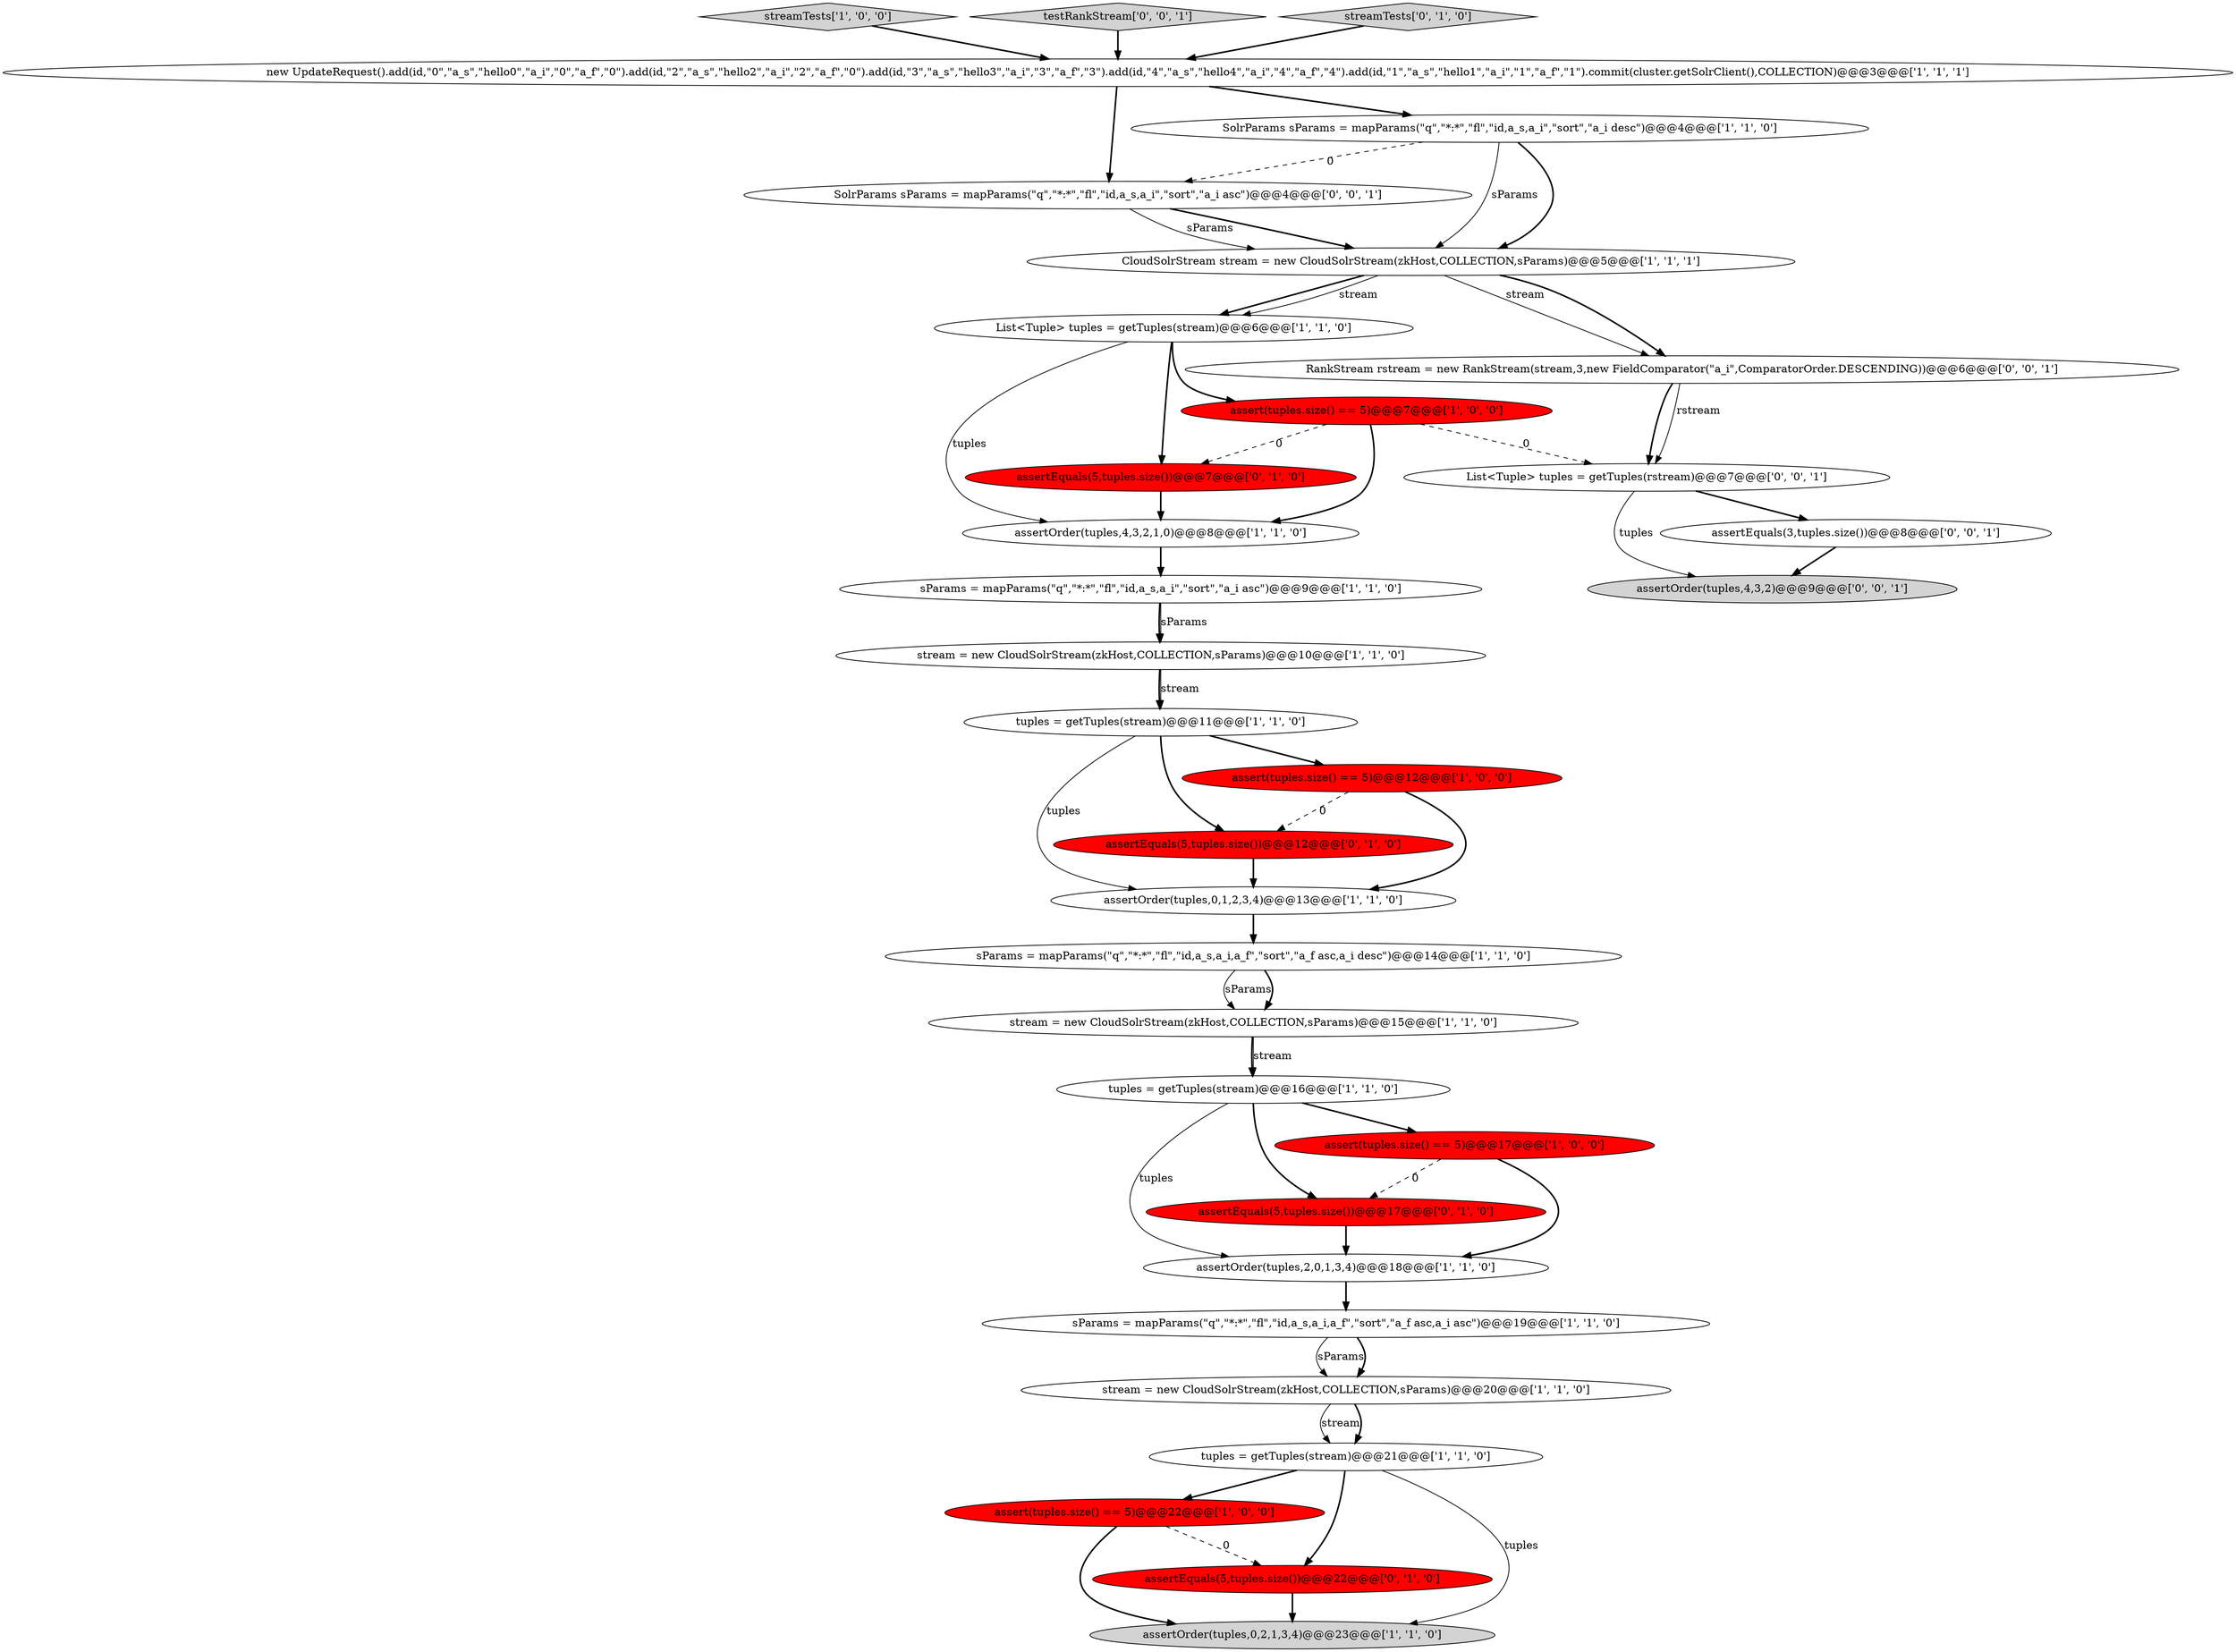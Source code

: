 digraph {
10 [style = filled, label = "tuples = getTuples(stream)@@@11@@@['1', '1', '0']", fillcolor = white, shape = ellipse image = "AAA0AAABBB1BBB"];
28 [style = filled, label = "SolrParams sParams = mapParams(\"q\",\"*:*\",\"fl\",\"id,a_s,a_i\",\"sort\",\"a_i asc\")@@@4@@@['0', '0', '1']", fillcolor = white, shape = ellipse image = "AAA0AAABBB3BBB"];
12 [style = filled, label = "assert(tuples.size() == 5)@@@22@@@['1', '0', '0']", fillcolor = red, shape = ellipse image = "AAA1AAABBB1BBB"];
22 [style = filled, label = "assertEquals(5,tuples.size())@@@12@@@['0', '1', '0']", fillcolor = red, shape = ellipse image = "AAA1AAABBB2BBB"];
2 [style = filled, label = "CloudSolrStream stream = new CloudSolrStream(zkHost,COLLECTION,sParams)@@@5@@@['1', '1', '1']", fillcolor = white, shape = ellipse image = "AAA0AAABBB1BBB"];
8 [style = filled, label = "stream = new CloudSolrStream(zkHost,COLLECTION,sParams)@@@10@@@['1', '1', '0']", fillcolor = white, shape = ellipse image = "AAA0AAABBB1BBB"];
9 [style = filled, label = "sParams = mapParams(\"q\",\"*:*\",\"fl\",\"id,a_s,a_i,a_f\",\"sort\",\"a_f asc,a_i desc\")@@@14@@@['1', '1', '0']", fillcolor = white, shape = ellipse image = "AAA0AAABBB1BBB"];
26 [style = filled, label = "assertEquals(5,tuples.size())@@@22@@@['0', '1', '0']", fillcolor = red, shape = ellipse image = "AAA1AAABBB2BBB"];
13 [style = filled, label = "streamTests['1', '0', '0']", fillcolor = lightgray, shape = diamond image = "AAA0AAABBB1BBB"];
11 [style = filled, label = "sParams = mapParams(\"q\",\"*:*\",\"fl\",\"id,a_s,a_i\",\"sort\",\"a_i asc\")@@@9@@@['1', '1', '0']", fillcolor = white, shape = ellipse image = "AAA0AAABBB1BBB"];
4 [style = filled, label = "sParams = mapParams(\"q\",\"*:*\",\"fl\",\"id,a_s,a_i,a_f\",\"sort\",\"a_f asc,a_i asc\")@@@19@@@['1', '1', '0']", fillcolor = white, shape = ellipse image = "AAA0AAABBB1BBB"];
17 [style = filled, label = "assertOrder(tuples,0,2,1,3,4)@@@23@@@['1', '1', '0']", fillcolor = lightgray, shape = ellipse image = "AAA0AAABBB1BBB"];
29 [style = filled, label = "RankStream rstream = new RankStream(stream,3,new FieldComparator(\"a_i\",ComparatorOrder.DESCENDING))@@@6@@@['0', '0', '1']", fillcolor = white, shape = ellipse image = "AAA0AAABBB3BBB"];
20 [style = filled, label = "List<Tuple> tuples = getTuples(stream)@@@6@@@['1', '1', '0']", fillcolor = white, shape = ellipse image = "AAA0AAABBB1BBB"];
30 [style = filled, label = "List<Tuple> tuples = getTuples(rstream)@@@7@@@['0', '0', '1']", fillcolor = white, shape = ellipse image = "AAA0AAABBB3BBB"];
7 [style = filled, label = "tuples = getTuples(stream)@@@16@@@['1', '1', '0']", fillcolor = white, shape = ellipse image = "AAA0AAABBB1BBB"];
14 [style = filled, label = "stream = new CloudSolrStream(zkHost,COLLECTION,sParams)@@@15@@@['1', '1', '0']", fillcolor = white, shape = ellipse image = "AAA0AAABBB1BBB"];
1 [style = filled, label = "assert(tuples.size() == 5)@@@12@@@['1', '0', '0']", fillcolor = red, shape = ellipse image = "AAA1AAABBB1BBB"];
0 [style = filled, label = "assertOrder(tuples,2,0,1,3,4)@@@18@@@['1', '1', '0']", fillcolor = white, shape = ellipse image = "AAA0AAABBB1BBB"];
21 [style = filled, label = "tuples = getTuples(stream)@@@21@@@['1', '1', '0']", fillcolor = white, shape = ellipse image = "AAA0AAABBB1BBB"];
31 [style = filled, label = "assertOrder(tuples,4,3,2)@@@9@@@['0', '0', '1']", fillcolor = lightgray, shape = ellipse image = "AAA0AAABBB3BBB"];
15 [style = filled, label = "SolrParams sParams = mapParams(\"q\",\"*:*\",\"fl\",\"id,a_s,a_i\",\"sort\",\"a_i desc\")@@@4@@@['1', '1', '0']", fillcolor = white, shape = ellipse image = "AAA0AAABBB1BBB"];
19 [style = filled, label = "new UpdateRequest().add(id,\"0\",\"a_s\",\"hello0\",\"a_i\",\"0\",\"a_f\",\"0\").add(id,\"2\",\"a_s\",\"hello2\",\"a_i\",\"2\",\"a_f\",\"0\").add(id,\"3\",\"a_s\",\"hello3\",\"a_i\",\"3\",\"a_f\",\"3\").add(id,\"4\",\"a_s\",\"hello4\",\"a_i\",\"4\",\"a_f\",\"4\").add(id,\"1\",\"a_s\",\"hello1\",\"a_i\",\"1\",\"a_f\",\"1\").commit(cluster.getSolrClient(),COLLECTION)@@@3@@@['1', '1', '1']", fillcolor = white, shape = ellipse image = "AAA0AAABBB1BBB"];
27 [style = filled, label = "testRankStream['0', '0', '1']", fillcolor = lightgray, shape = diamond image = "AAA0AAABBB3BBB"];
18 [style = filled, label = "assertOrder(tuples,0,1,2,3,4)@@@13@@@['1', '1', '0']", fillcolor = white, shape = ellipse image = "AAA0AAABBB1BBB"];
6 [style = filled, label = "assertOrder(tuples,4,3,2,1,0)@@@8@@@['1', '1', '0']", fillcolor = white, shape = ellipse image = "AAA0AAABBB1BBB"];
16 [style = filled, label = "stream = new CloudSolrStream(zkHost,COLLECTION,sParams)@@@20@@@['1', '1', '0']", fillcolor = white, shape = ellipse image = "AAA0AAABBB1BBB"];
24 [style = filled, label = "streamTests['0', '1', '0']", fillcolor = lightgray, shape = diamond image = "AAA0AAABBB2BBB"];
25 [style = filled, label = "assertEquals(5,tuples.size())@@@17@@@['0', '1', '0']", fillcolor = red, shape = ellipse image = "AAA1AAABBB2BBB"];
32 [style = filled, label = "assertEquals(3,tuples.size())@@@8@@@['0', '0', '1']", fillcolor = white, shape = ellipse image = "AAA0AAABBB3BBB"];
5 [style = filled, label = "assert(tuples.size() == 5)@@@7@@@['1', '0', '0']", fillcolor = red, shape = ellipse image = "AAA1AAABBB1BBB"];
3 [style = filled, label = "assert(tuples.size() == 5)@@@17@@@['1', '0', '0']", fillcolor = red, shape = ellipse image = "AAA1AAABBB1BBB"];
23 [style = filled, label = "assertEquals(5,tuples.size())@@@7@@@['0', '1', '0']", fillcolor = red, shape = ellipse image = "AAA1AAABBB2BBB"];
25->0 [style = bold, label=""];
10->22 [style = bold, label=""];
8->10 [style = bold, label=""];
15->2 [style = bold, label=""];
2->20 [style = bold, label=""];
7->0 [style = solid, label="tuples"];
24->19 [style = bold, label=""];
15->28 [style = dashed, label="0"];
26->17 [style = bold, label=""];
29->30 [style = bold, label=""];
30->31 [style = solid, label="tuples"];
2->29 [style = solid, label="stream"];
5->23 [style = dashed, label="0"];
12->17 [style = bold, label=""];
30->32 [style = bold, label=""];
1->18 [style = bold, label=""];
29->30 [style = solid, label="rstream"];
4->16 [style = solid, label="sParams"];
7->3 [style = bold, label=""];
3->0 [style = bold, label=""];
21->17 [style = solid, label="tuples"];
1->22 [style = dashed, label="0"];
14->7 [style = bold, label=""];
20->5 [style = bold, label=""];
21->12 [style = bold, label=""];
9->14 [style = solid, label="sParams"];
12->26 [style = dashed, label="0"];
28->2 [style = bold, label=""];
21->26 [style = bold, label=""];
2->20 [style = solid, label="stream"];
13->19 [style = bold, label=""];
22->18 [style = bold, label=""];
16->21 [style = solid, label="stream"];
5->6 [style = bold, label=""];
20->23 [style = bold, label=""];
15->2 [style = solid, label="sParams"];
0->4 [style = bold, label=""];
16->21 [style = bold, label=""];
20->6 [style = solid, label="tuples"];
6->11 [style = bold, label=""];
23->6 [style = bold, label=""];
18->9 [style = bold, label=""];
9->14 [style = bold, label=""];
14->7 [style = solid, label="stream"];
11->8 [style = bold, label=""];
7->25 [style = bold, label=""];
27->19 [style = bold, label=""];
11->8 [style = solid, label="sParams"];
19->28 [style = bold, label=""];
28->2 [style = solid, label="sParams"];
19->15 [style = bold, label=""];
10->1 [style = bold, label=""];
2->29 [style = bold, label=""];
10->18 [style = solid, label="tuples"];
32->31 [style = bold, label=""];
8->10 [style = solid, label="stream"];
4->16 [style = bold, label=""];
5->30 [style = dashed, label="0"];
3->25 [style = dashed, label="0"];
}
